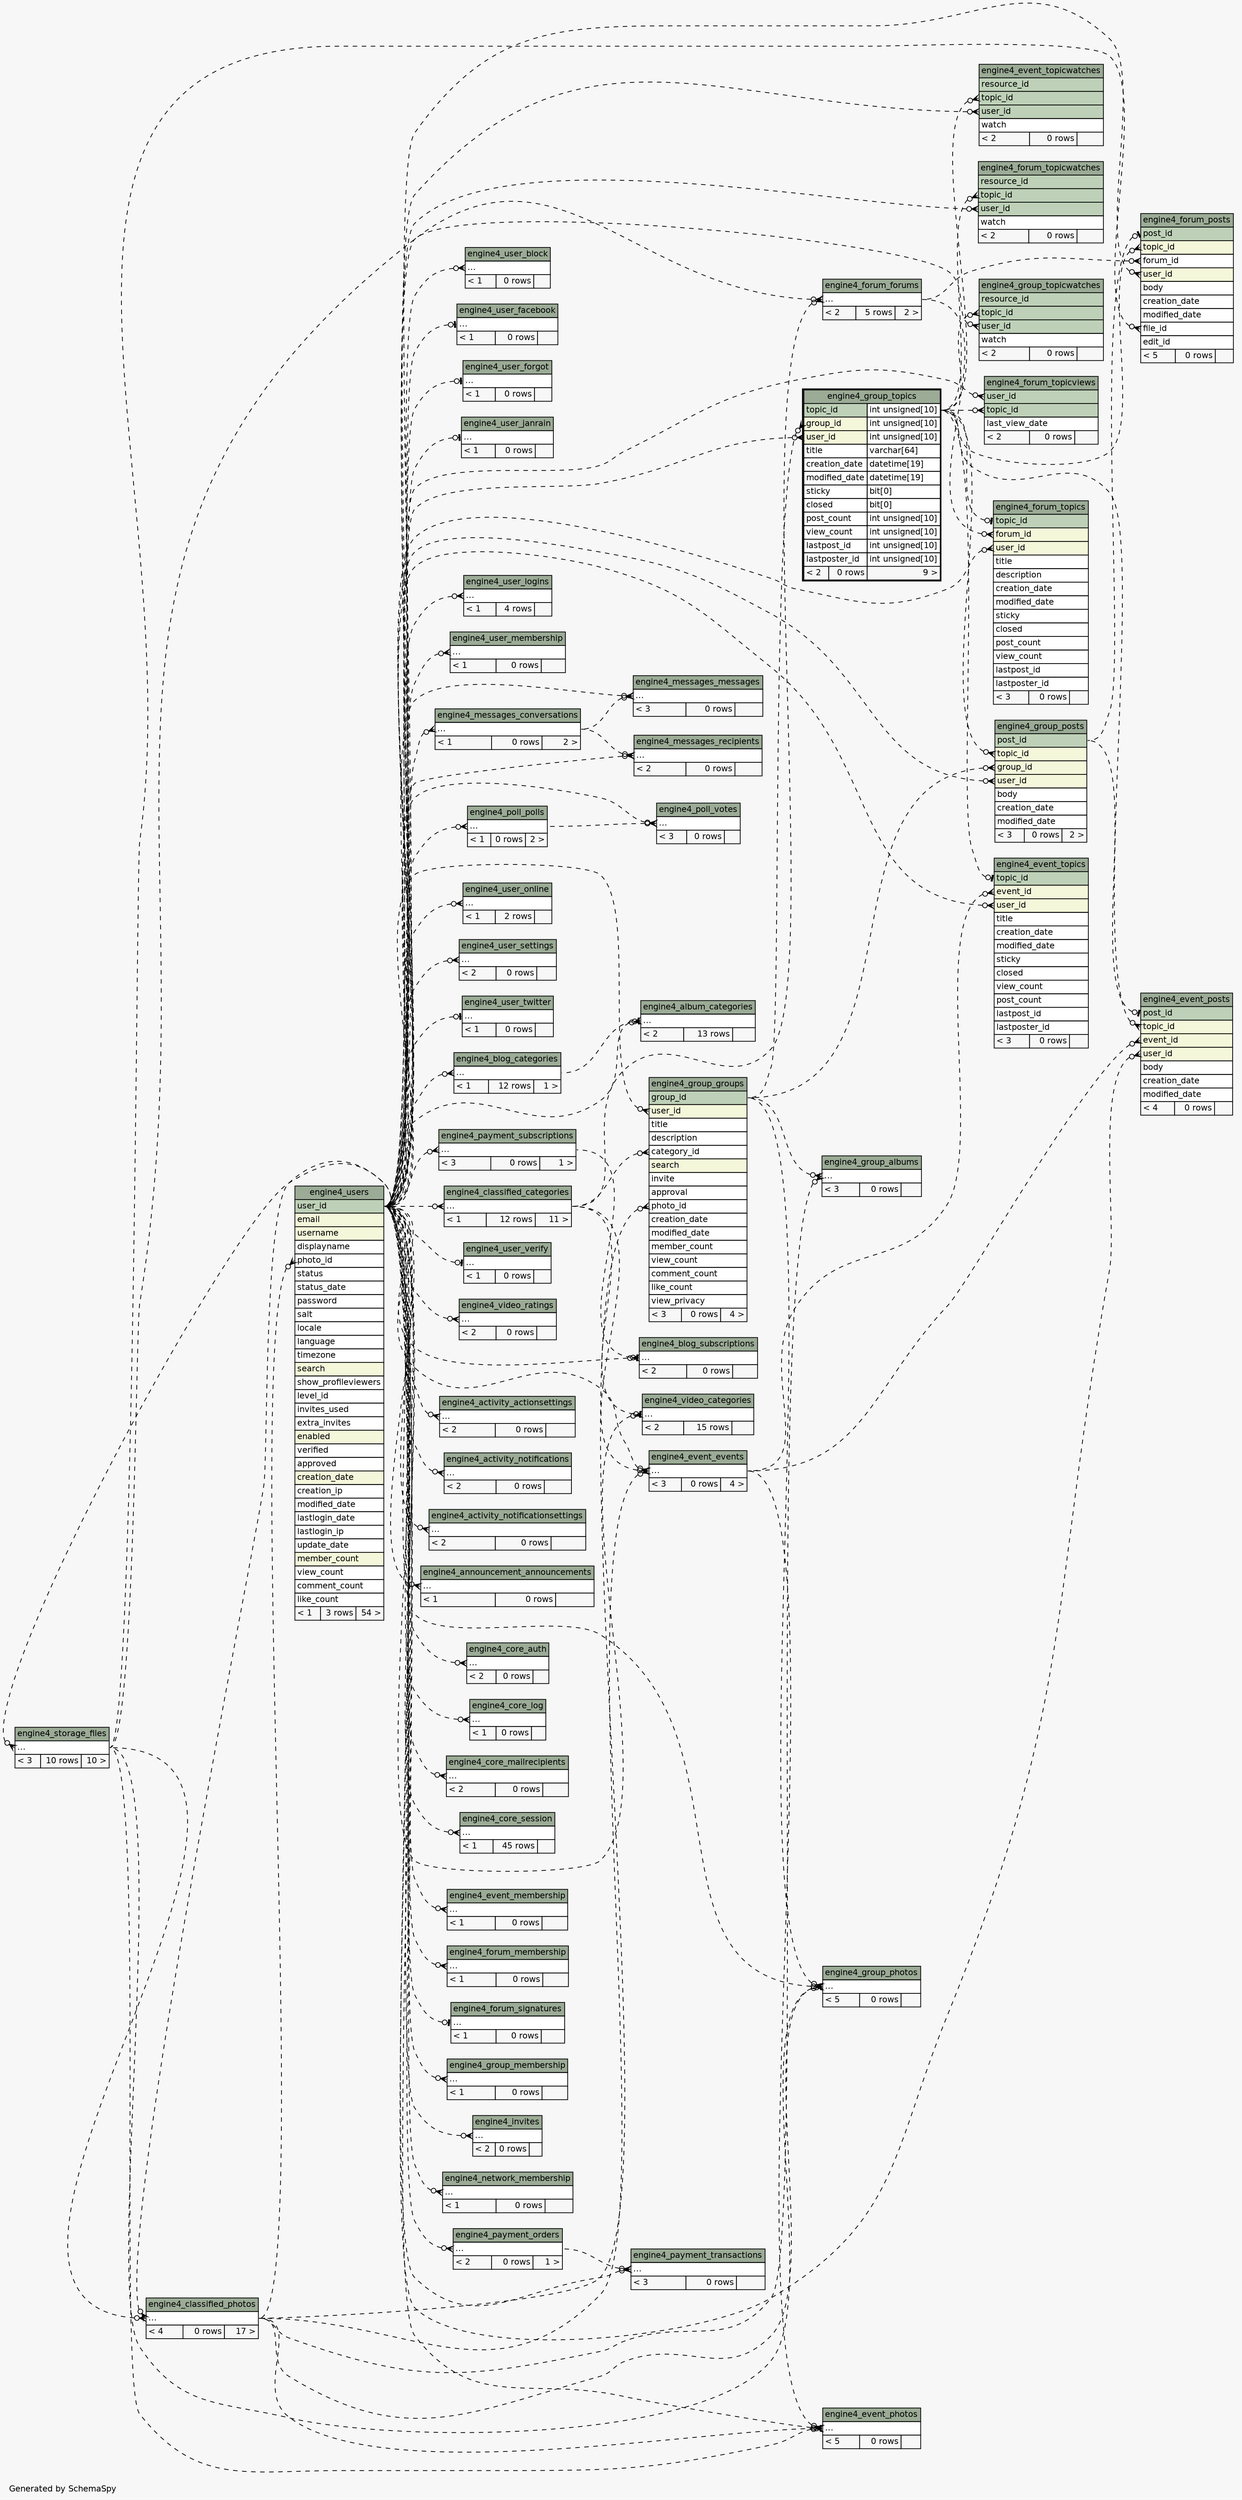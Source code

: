 // dot 2.38.0 on Windows 10 10.0
// SchemaSpy rev 590
digraph "impliedTwoDegreesRelationshipsDiagram" {
  graph [
    rankdir="RL"
    bgcolor="#f7f7f7"
    label="\nGenerated by SchemaSpy"
    labeljust="l"
    nodesep="0.18"
    ranksep="0.46"
    fontname="Helvetica"
    fontsize="11"
  ];
  node [
    fontname="Helvetica"
    fontsize="11"
    shape="plaintext"
  ];
  edge [
    arrowsize="0.8"
  ];
  "engine4_activity_actionsettings":"elipses":w -> "engine4_users":"user_id":e [arrowhead=none dir=back arrowtail=crowodot style=dashed];
  "engine4_activity_notifications":"elipses":w -> "engine4_users":"user_id":e [arrowhead=none dir=back arrowtail=crowodot style=dashed];
  "engine4_activity_notificationsettings":"elipses":w -> "engine4_users":"user_id":e [arrowhead=none dir=back arrowtail=crowodot style=dashed];
  "engine4_album_categories":"elipses":w -> "engine4_blog_categories":"elipses":e [arrowhead=none dir=back arrowtail=teeodot style=dashed];
  "engine4_album_categories":"elipses":w -> "engine4_users":"user_id":e [arrowhead=none dir=back arrowtail=crowodot style=dashed];
  "engine4_announcement_announcements":"elipses":w -> "engine4_users":"user_id":e [arrowhead=none dir=back arrowtail=crowodot style=dashed];
  "engine4_blog_categories":"elipses":w -> "engine4_users":"user_id":e [arrowhead=none dir=back arrowtail=crowodot style=dashed];
  "engine4_blog_subscriptions":"elipses":w -> "engine4_payment_subscriptions":"elipses":e [arrowhead=none dir=back arrowtail=teeodot style=dashed];
  "engine4_blog_subscriptions":"elipses":w -> "engine4_users":"user_id":e [arrowhead=none dir=back arrowtail=crowodot style=dashed];
  "engine4_classified_categories":"elipses":w -> "engine4_users":"user_id":e [arrowhead=none dir=back arrowtail=crowodot style=dashed];
  "engine4_classified_photos":"elipses":w -> "engine4_storage_files":"elipses":e [arrowhead=none dir=back arrowtail=crowodot style=dashed];
  "engine4_classified_photos":"elipses":w -> "engine4_users":"user_id":e [arrowhead=none dir=back arrowtail=crowodot style=dashed];
  "engine4_core_auth":"elipses":w -> "engine4_users":"user_id":e [arrowhead=none dir=back arrowtail=crowodot style=dashed];
  "engine4_core_log":"elipses":w -> "engine4_users":"user_id":e [arrowhead=none dir=back arrowtail=crowodot style=dashed];
  "engine4_core_mailrecipients":"elipses":w -> "engine4_users":"user_id":e [arrowhead=none dir=back arrowtail=crowodot style=dashed];
  "engine4_core_session":"elipses":w -> "engine4_users":"user_id":e [arrowhead=none dir=back arrowtail=crowodot style=dashed];
  "engine4_event_events":"elipses":w -> "engine4_classified_categories":"elipses":e [arrowhead=none dir=back arrowtail=crowodot style=dashed];
  "engine4_event_events":"elipses":w -> "engine4_classified_photos":"elipses":e [arrowhead=none dir=back arrowtail=crowodot style=dashed];
  "engine4_event_events":"elipses":w -> "engine4_users":"user_id":e [arrowhead=none dir=back arrowtail=crowodot style=dashed];
  "engine4_event_membership":"elipses":w -> "engine4_users":"user_id":e [arrowhead=none dir=back arrowtail=crowodot style=dashed];
  "engine4_event_photos":"elipses":w -> "engine4_event_events":"elipses":e [arrowhead=none dir=back arrowtail=crowodot style=dashed];
  "engine4_event_photos":"elipses":w -> "engine4_storage_files":"elipses":e [arrowhead=none dir=back arrowtail=crowodot style=dashed];
  "engine4_event_photos":"elipses":w -> "engine4_classified_photos":"elipses":e [arrowhead=none dir=back arrowtail=teeodot style=dashed];
  "engine4_event_photos":"elipses":w -> "engine4_users":"user_id":e [arrowhead=none dir=back arrowtail=crowodot style=dashed];
  "engine4_event_posts":"event_id":w -> "engine4_event_events":"elipses":e [arrowhead=none dir=back arrowtail=crowodot style=dashed];
  "engine4_event_posts":"post_id":w -> "engine4_group_posts":"post_id":e [arrowhead=none dir=back arrowtail=teeodot style=dashed];
  "engine4_event_posts":"topic_id":w -> "engine4_group_topics":"topic_id.type":e [arrowhead=none dir=back arrowtail=crowodot style=dashed];
  "engine4_event_posts":"user_id":w -> "engine4_users":"user_id":e [arrowhead=none dir=back arrowtail=crowodot style=dashed];
  "engine4_event_topics":"event_id":w -> "engine4_event_events":"elipses":e [arrowhead=none dir=back arrowtail=crowodot style=dashed];
  "engine4_event_topics":"topic_id":w -> "engine4_group_topics":"topic_id.type":e [arrowhead=none dir=back arrowtail=teeodot style=dashed];
  "engine4_event_topics":"user_id":w -> "engine4_users":"user_id":e [arrowhead=none dir=back arrowtail=crowodot style=dashed];
  "engine4_event_topicwatches":"topic_id":w -> "engine4_group_topics":"topic_id.type":e [arrowhead=none dir=back arrowtail=crowodot style=dashed];
  "engine4_event_topicwatches":"user_id":w -> "engine4_users":"user_id":e [arrowhead=none dir=back arrowtail=crowodot style=dashed];
  "engine4_forum_forums":"elipses":w -> "engine4_classified_categories":"elipses":e [arrowhead=none dir=back arrowtail=crowodot style=dashed];
  "engine4_forum_forums":"elipses":w -> "engine4_storage_files":"elipses":e [arrowhead=none dir=back arrowtail=crowodot style=dashed];
  "engine4_forum_membership":"elipses":w -> "engine4_users":"user_id":e [arrowhead=none dir=back arrowtail=crowodot style=dashed];
  "engine4_forum_posts":"file_id":w -> "engine4_storage_files":"elipses":e [arrowhead=none dir=back arrowtail=crowodot style=dashed];
  "engine4_forum_posts":"forum_id":w -> "engine4_forum_forums":"elipses":e [arrowhead=none dir=back arrowtail=crowodot style=dashed];
  "engine4_forum_posts":"post_id":w -> "engine4_group_posts":"post_id":e [arrowhead=none dir=back arrowtail=teeodot style=dashed];
  "engine4_forum_posts":"topic_id":w -> "engine4_group_topics":"topic_id.type":e [arrowhead=none dir=back arrowtail=crowodot style=dashed];
  "engine4_forum_posts":"user_id":w -> "engine4_users":"user_id":e [arrowhead=none dir=back arrowtail=crowodot style=dashed];
  "engine4_forum_signatures":"elipses":w -> "engine4_users":"user_id":e [arrowhead=none dir=back arrowtail=teeodot style=dashed];
  "engine4_forum_topics":"forum_id":w -> "engine4_forum_forums":"elipses":e [arrowhead=none dir=back arrowtail=crowodot style=dashed];
  "engine4_forum_topics":"topic_id":w -> "engine4_group_topics":"topic_id.type":e [arrowhead=none dir=back arrowtail=teeodot style=dashed];
  "engine4_forum_topics":"user_id":w -> "engine4_users":"user_id":e [arrowhead=none dir=back arrowtail=crowodot style=dashed];
  "engine4_forum_topicviews":"topic_id":w -> "engine4_group_topics":"topic_id.type":e [arrowhead=none dir=back arrowtail=crowodot style=dashed];
  "engine4_forum_topicviews":"user_id":w -> "engine4_users":"user_id":e [arrowhead=none dir=back arrowtail=crowodot style=dashed];
  "engine4_forum_topicwatches":"topic_id":w -> "engine4_group_topics":"topic_id.type":e [arrowhead=none dir=back arrowtail=crowodot style=dashed];
  "engine4_forum_topicwatches":"user_id":w -> "engine4_users":"user_id":e [arrowhead=none dir=back arrowtail=crowodot style=dashed];
  "engine4_group_albums":"elipses":w -> "engine4_group_groups":"group_id":e [arrowhead=none dir=back arrowtail=crowodot style=dashed];
  "engine4_group_albums":"elipses":w -> "engine4_classified_photos":"elipses":e [arrowhead=none dir=back arrowtail=crowodot style=dashed];
  "engine4_group_groups":"category_id":w -> "engine4_classified_categories":"elipses":e [arrowhead=none dir=back arrowtail=crowodot style=dashed];
  "engine4_group_groups":"photo_id":w -> "engine4_classified_photos":"elipses":e [arrowhead=none dir=back arrowtail=crowodot style=dashed];
  "engine4_group_groups":"user_id":w -> "engine4_users":"user_id":e [arrowhead=none dir=back arrowtail=crowodot style=dashed];
  "engine4_group_membership":"elipses":w -> "engine4_users":"user_id":e [arrowhead=none dir=back arrowtail=crowodot style=dashed];
  "engine4_group_photos":"elipses":w -> "engine4_storage_files":"elipses":e [arrowhead=none dir=back arrowtail=crowodot style=dashed];
  "engine4_group_photos":"elipses":w -> "engine4_group_groups":"group_id":e [arrowhead=none dir=back arrowtail=crowodot style=dashed];
  "engine4_group_photos":"elipses":w -> "engine4_classified_photos":"elipses":e [arrowhead=none dir=back arrowtail=teeodot style=dashed];
  "engine4_group_photos":"elipses":w -> "engine4_users":"user_id":e [arrowhead=none dir=back arrowtail=crowodot style=dashed];
  "engine4_group_posts":"group_id":w -> "engine4_group_groups":"group_id":e [arrowhead=none dir=back arrowtail=crowodot style=dashed];
  "engine4_group_posts":"topic_id":w -> "engine4_group_topics":"topic_id.type":e [arrowhead=none dir=back arrowtail=crowodot style=dashed];
  "engine4_group_posts":"user_id":w -> "engine4_users":"user_id":e [arrowhead=none dir=back arrowtail=crowodot style=dashed];
  "engine4_group_topics":"group_id":w -> "engine4_group_groups":"group_id":e [arrowhead=none dir=back arrowtail=crowodot style=dashed];
  "engine4_group_topics":"user_id":w -> "engine4_users":"user_id":e [arrowhead=none dir=back arrowtail=crowodot style=dashed];
  "engine4_group_topicwatches":"topic_id":w -> "engine4_group_topics":"topic_id.type":e [arrowhead=none dir=back arrowtail=crowodot style=dashed];
  "engine4_group_topicwatches":"user_id":w -> "engine4_users":"user_id":e [arrowhead=none dir=back arrowtail=crowodot style=dashed];
  "engine4_invites":"elipses":w -> "engine4_users":"user_id":e [arrowhead=none dir=back arrowtail=crowodot style=dashed];
  "engine4_messages_conversations":"elipses":w -> "engine4_users":"user_id":e [arrowhead=none dir=back arrowtail=crowodot style=dashed];
  "engine4_messages_messages":"elipses":w -> "engine4_messages_conversations":"elipses":e [arrowhead=none dir=back arrowtail=crowodot style=dashed];
  "engine4_messages_messages":"elipses":w -> "engine4_users":"user_id":e [arrowhead=none dir=back arrowtail=crowodot style=dashed];
  "engine4_messages_recipients":"elipses":w -> "engine4_messages_conversations":"elipses":e [arrowhead=none dir=back arrowtail=crowodot style=dashed];
  "engine4_messages_recipients":"elipses":w -> "engine4_users":"user_id":e [arrowhead=none dir=back arrowtail=crowodot style=dashed];
  "engine4_network_membership":"elipses":w -> "engine4_users":"user_id":e [arrowhead=none dir=back arrowtail=crowodot style=dashed];
  "engine4_payment_orders":"elipses":w -> "engine4_users":"user_id":e [arrowhead=none dir=back arrowtail=crowodot style=dashed];
  "engine4_payment_subscriptions":"elipses":w -> "engine4_users":"user_id":e [arrowhead=none dir=back arrowtail=crowodot style=dashed];
  "engine4_payment_transactions":"elipses":w -> "engine4_payment_orders":"elipses":e [arrowhead=none dir=back arrowtail=crowodot style=dashed];
  "engine4_payment_transactions":"elipses":w -> "engine4_users":"user_id":e [arrowhead=none dir=back arrowtail=crowodot style=dashed];
  "engine4_poll_polls":"elipses":w -> "engine4_users":"user_id":e [arrowhead=none dir=back arrowtail=crowodot style=dashed];
  "engine4_poll_votes":"elipses":w -> "engine4_poll_polls":"elipses":e [arrowhead=none dir=back arrowtail=crowodot style=dashed];
  "engine4_poll_votes":"elipses":w -> "engine4_users":"user_id":e [arrowhead=none dir=back arrowtail=crowodot style=dashed];
  "engine4_storage_files":"elipses":w -> "engine4_users":"user_id":e [arrowhead=none dir=back arrowtail=crowodot style=dashed];
  "engine4_user_block":"elipses":w -> "engine4_users":"user_id":e [arrowhead=none dir=back arrowtail=crowodot style=dashed];
  "engine4_user_facebook":"elipses":w -> "engine4_users":"user_id":e [arrowhead=none dir=back arrowtail=teeodot style=dashed];
  "engine4_user_forgot":"elipses":w -> "engine4_users":"user_id":e [arrowhead=none dir=back arrowtail=teeodot style=dashed];
  "engine4_user_janrain":"elipses":w -> "engine4_users":"user_id":e [arrowhead=none dir=back arrowtail=teeodot style=dashed];
  "engine4_user_logins":"elipses":w -> "engine4_users":"user_id":e [arrowhead=none dir=back arrowtail=crowodot style=dashed];
  "engine4_user_membership":"elipses":w -> "engine4_users":"user_id":e [arrowhead=none dir=back arrowtail=crowodot style=dashed];
  "engine4_user_online":"elipses":w -> "engine4_users":"user_id":e [arrowhead=none dir=back arrowtail=crowodot style=dashed];
  "engine4_user_settings":"elipses":w -> "engine4_users":"user_id":e [arrowhead=none dir=back arrowtail=crowodot style=dashed];
  "engine4_user_twitter":"elipses":w -> "engine4_users":"user_id":e [arrowhead=none dir=back arrowtail=teeodot style=dashed];
  "engine4_user_verify":"elipses":w -> "engine4_users":"user_id":e [arrowhead=none dir=back arrowtail=teeodot style=dashed];
  "engine4_users":"photo_id":w -> "engine4_classified_photos":"elipses":e [arrowhead=none dir=back arrowtail=crowodot style=dashed];
  "engine4_video_categories":"elipses":w -> "engine4_classified_categories":"elipses":e [arrowhead=none dir=back arrowtail=teeodot style=dashed];
  "engine4_video_categories":"elipses":w -> "engine4_users":"user_id":e [arrowhead=none dir=back arrowtail=crowodot style=dashed];
  "engine4_video_ratings":"elipses":w -> "engine4_users":"user_id":e [arrowhead=none dir=back arrowtail=crowodot style=dashed];
  "engine4_activity_actionsettings" [
    label=<
    <TABLE BORDER="0" CELLBORDER="1" CELLSPACING="0" BGCOLOR="#ffffff">
      <TR><TD COLSPAN="3" BGCOLOR="#9bab96" ALIGN="CENTER">engine4_activity_actionsettings</TD></TR>
      <TR><TD PORT="elipses" COLSPAN="3" ALIGN="LEFT">...</TD></TR>
      <TR><TD ALIGN="LEFT" BGCOLOR="#f7f7f7">&lt; 2</TD><TD ALIGN="RIGHT" BGCOLOR="#f7f7f7">0 rows</TD><TD ALIGN="RIGHT" BGCOLOR="#f7f7f7">  </TD></TR>
    </TABLE>>
    URL="engine4_activity_actionsettings.html"
    tooltip="engine4_activity_actionsettings"
  ];
  "engine4_activity_notifications" [
    label=<
    <TABLE BORDER="0" CELLBORDER="1" CELLSPACING="0" BGCOLOR="#ffffff">
      <TR><TD COLSPAN="3" BGCOLOR="#9bab96" ALIGN="CENTER">engine4_activity_notifications</TD></TR>
      <TR><TD PORT="elipses" COLSPAN="3" ALIGN="LEFT">...</TD></TR>
      <TR><TD ALIGN="LEFT" BGCOLOR="#f7f7f7">&lt; 2</TD><TD ALIGN="RIGHT" BGCOLOR="#f7f7f7">0 rows</TD><TD ALIGN="RIGHT" BGCOLOR="#f7f7f7">  </TD></TR>
    </TABLE>>
    URL="engine4_activity_notifications.html"
    tooltip="engine4_activity_notifications"
  ];
  "engine4_activity_notificationsettings" [
    label=<
    <TABLE BORDER="0" CELLBORDER="1" CELLSPACING="0" BGCOLOR="#ffffff">
      <TR><TD COLSPAN="3" BGCOLOR="#9bab96" ALIGN="CENTER">engine4_activity_notificationsettings</TD></TR>
      <TR><TD PORT="elipses" COLSPAN="3" ALIGN="LEFT">...</TD></TR>
      <TR><TD ALIGN="LEFT" BGCOLOR="#f7f7f7">&lt; 2</TD><TD ALIGN="RIGHT" BGCOLOR="#f7f7f7">0 rows</TD><TD ALIGN="RIGHT" BGCOLOR="#f7f7f7">  </TD></TR>
    </TABLE>>
    URL="engine4_activity_notificationsettings.html"
    tooltip="engine4_activity_notificationsettings"
  ];
  "engine4_album_categories" [
    label=<
    <TABLE BORDER="0" CELLBORDER="1" CELLSPACING="0" BGCOLOR="#ffffff">
      <TR><TD COLSPAN="3" BGCOLOR="#9bab96" ALIGN="CENTER">engine4_album_categories</TD></TR>
      <TR><TD PORT="elipses" COLSPAN="3" ALIGN="LEFT">...</TD></TR>
      <TR><TD ALIGN="LEFT" BGCOLOR="#f7f7f7">&lt; 2</TD><TD ALIGN="RIGHT" BGCOLOR="#f7f7f7">13 rows</TD><TD ALIGN="RIGHT" BGCOLOR="#f7f7f7">  </TD></TR>
    </TABLE>>
    URL="engine4_album_categories.html"
    tooltip="engine4_album_categories"
  ];
  "engine4_announcement_announcements" [
    label=<
    <TABLE BORDER="0" CELLBORDER="1" CELLSPACING="0" BGCOLOR="#ffffff">
      <TR><TD COLSPAN="3" BGCOLOR="#9bab96" ALIGN="CENTER">engine4_announcement_announcements</TD></TR>
      <TR><TD PORT="elipses" COLSPAN="3" ALIGN="LEFT">...</TD></TR>
      <TR><TD ALIGN="LEFT" BGCOLOR="#f7f7f7">&lt; 1</TD><TD ALIGN="RIGHT" BGCOLOR="#f7f7f7">0 rows</TD><TD ALIGN="RIGHT" BGCOLOR="#f7f7f7">  </TD></TR>
    </TABLE>>
    URL="engine4_announcement_announcements.html"
    tooltip="engine4_announcement_announcements"
  ];
  "engine4_blog_categories" [
    label=<
    <TABLE BORDER="0" CELLBORDER="1" CELLSPACING="0" BGCOLOR="#ffffff">
      <TR><TD COLSPAN="3" BGCOLOR="#9bab96" ALIGN="CENTER">engine4_blog_categories</TD></TR>
      <TR><TD PORT="elipses" COLSPAN="3" ALIGN="LEFT">...</TD></TR>
      <TR><TD ALIGN="LEFT" BGCOLOR="#f7f7f7">&lt; 1</TD><TD ALIGN="RIGHT" BGCOLOR="#f7f7f7">12 rows</TD><TD ALIGN="RIGHT" BGCOLOR="#f7f7f7">1 &gt;</TD></TR>
    </TABLE>>
    URL="engine4_blog_categories.html"
    tooltip="engine4_blog_categories"
  ];
  "engine4_blog_subscriptions" [
    label=<
    <TABLE BORDER="0" CELLBORDER="1" CELLSPACING="0" BGCOLOR="#ffffff">
      <TR><TD COLSPAN="3" BGCOLOR="#9bab96" ALIGN="CENTER">engine4_blog_subscriptions</TD></TR>
      <TR><TD PORT="elipses" COLSPAN="3" ALIGN="LEFT">...</TD></TR>
      <TR><TD ALIGN="LEFT" BGCOLOR="#f7f7f7">&lt; 2</TD><TD ALIGN="RIGHT" BGCOLOR="#f7f7f7">0 rows</TD><TD ALIGN="RIGHT" BGCOLOR="#f7f7f7">  </TD></TR>
    </TABLE>>
    URL="engine4_blog_subscriptions.html"
    tooltip="engine4_blog_subscriptions"
  ];
  "engine4_classified_categories" [
    label=<
    <TABLE BORDER="0" CELLBORDER="1" CELLSPACING="0" BGCOLOR="#ffffff">
      <TR><TD COLSPAN="3" BGCOLOR="#9bab96" ALIGN="CENTER">engine4_classified_categories</TD></TR>
      <TR><TD PORT="elipses" COLSPAN="3" ALIGN="LEFT">...</TD></TR>
      <TR><TD ALIGN="LEFT" BGCOLOR="#f7f7f7">&lt; 1</TD><TD ALIGN="RIGHT" BGCOLOR="#f7f7f7">12 rows</TD><TD ALIGN="RIGHT" BGCOLOR="#f7f7f7">11 &gt;</TD></TR>
    </TABLE>>
    URL="engine4_classified_categories.html"
    tooltip="engine4_classified_categories"
  ];
  "engine4_classified_photos" [
    label=<
    <TABLE BORDER="0" CELLBORDER="1" CELLSPACING="0" BGCOLOR="#ffffff">
      <TR><TD COLSPAN="3" BGCOLOR="#9bab96" ALIGN="CENTER">engine4_classified_photos</TD></TR>
      <TR><TD PORT="elipses" COLSPAN="3" ALIGN="LEFT">...</TD></TR>
      <TR><TD ALIGN="LEFT" BGCOLOR="#f7f7f7">&lt; 4</TD><TD ALIGN="RIGHT" BGCOLOR="#f7f7f7">0 rows</TD><TD ALIGN="RIGHT" BGCOLOR="#f7f7f7">17 &gt;</TD></TR>
    </TABLE>>
    URL="engine4_classified_photos.html"
    tooltip="engine4_classified_photos"
  ];
  "engine4_core_auth" [
    label=<
    <TABLE BORDER="0" CELLBORDER="1" CELLSPACING="0" BGCOLOR="#ffffff">
      <TR><TD COLSPAN="3" BGCOLOR="#9bab96" ALIGN="CENTER">engine4_core_auth</TD></TR>
      <TR><TD PORT="elipses" COLSPAN="3" ALIGN="LEFT">...</TD></TR>
      <TR><TD ALIGN="LEFT" BGCOLOR="#f7f7f7">&lt; 2</TD><TD ALIGN="RIGHT" BGCOLOR="#f7f7f7">0 rows</TD><TD ALIGN="RIGHT" BGCOLOR="#f7f7f7">  </TD></TR>
    </TABLE>>
    URL="engine4_core_auth.html"
    tooltip="engine4_core_auth"
  ];
  "engine4_core_log" [
    label=<
    <TABLE BORDER="0" CELLBORDER="1" CELLSPACING="0" BGCOLOR="#ffffff">
      <TR><TD COLSPAN="3" BGCOLOR="#9bab96" ALIGN="CENTER">engine4_core_log</TD></TR>
      <TR><TD PORT="elipses" COLSPAN="3" ALIGN="LEFT">...</TD></TR>
      <TR><TD ALIGN="LEFT" BGCOLOR="#f7f7f7">&lt; 1</TD><TD ALIGN="RIGHT" BGCOLOR="#f7f7f7">0 rows</TD><TD ALIGN="RIGHT" BGCOLOR="#f7f7f7">  </TD></TR>
    </TABLE>>
    URL="engine4_core_log.html"
    tooltip="engine4_core_log"
  ];
  "engine4_core_mailrecipients" [
    label=<
    <TABLE BORDER="0" CELLBORDER="1" CELLSPACING="0" BGCOLOR="#ffffff">
      <TR><TD COLSPAN="3" BGCOLOR="#9bab96" ALIGN="CENTER">engine4_core_mailrecipients</TD></TR>
      <TR><TD PORT="elipses" COLSPAN="3" ALIGN="LEFT">...</TD></TR>
      <TR><TD ALIGN="LEFT" BGCOLOR="#f7f7f7">&lt; 2</TD><TD ALIGN="RIGHT" BGCOLOR="#f7f7f7">0 rows</TD><TD ALIGN="RIGHT" BGCOLOR="#f7f7f7">  </TD></TR>
    </TABLE>>
    URL="engine4_core_mailrecipients.html"
    tooltip="engine4_core_mailrecipients"
  ];
  "engine4_core_session" [
    label=<
    <TABLE BORDER="0" CELLBORDER="1" CELLSPACING="0" BGCOLOR="#ffffff">
      <TR><TD COLSPAN="3" BGCOLOR="#9bab96" ALIGN="CENTER">engine4_core_session</TD></TR>
      <TR><TD PORT="elipses" COLSPAN="3" ALIGN="LEFT">...</TD></TR>
      <TR><TD ALIGN="LEFT" BGCOLOR="#f7f7f7">&lt; 1</TD><TD ALIGN="RIGHT" BGCOLOR="#f7f7f7">45 rows</TD><TD ALIGN="RIGHT" BGCOLOR="#f7f7f7">  </TD></TR>
    </TABLE>>
    URL="engine4_core_session.html"
    tooltip="engine4_core_session"
  ];
  "engine4_event_events" [
    label=<
    <TABLE BORDER="0" CELLBORDER="1" CELLSPACING="0" BGCOLOR="#ffffff">
      <TR><TD COLSPAN="3" BGCOLOR="#9bab96" ALIGN="CENTER">engine4_event_events</TD></TR>
      <TR><TD PORT="elipses" COLSPAN="3" ALIGN="LEFT">...</TD></TR>
      <TR><TD ALIGN="LEFT" BGCOLOR="#f7f7f7">&lt; 3</TD><TD ALIGN="RIGHT" BGCOLOR="#f7f7f7">0 rows</TD><TD ALIGN="RIGHT" BGCOLOR="#f7f7f7">4 &gt;</TD></TR>
    </TABLE>>
    URL="engine4_event_events.html"
    tooltip="engine4_event_events"
  ];
  "engine4_event_membership" [
    label=<
    <TABLE BORDER="0" CELLBORDER="1" CELLSPACING="0" BGCOLOR="#ffffff">
      <TR><TD COLSPAN="3" BGCOLOR="#9bab96" ALIGN="CENTER">engine4_event_membership</TD></TR>
      <TR><TD PORT="elipses" COLSPAN="3" ALIGN="LEFT">...</TD></TR>
      <TR><TD ALIGN="LEFT" BGCOLOR="#f7f7f7">&lt; 1</TD><TD ALIGN="RIGHT" BGCOLOR="#f7f7f7">0 rows</TD><TD ALIGN="RIGHT" BGCOLOR="#f7f7f7">  </TD></TR>
    </TABLE>>
    URL="engine4_event_membership.html"
    tooltip="engine4_event_membership"
  ];
  "engine4_event_photos" [
    label=<
    <TABLE BORDER="0" CELLBORDER="1" CELLSPACING="0" BGCOLOR="#ffffff">
      <TR><TD COLSPAN="3" BGCOLOR="#9bab96" ALIGN="CENTER">engine4_event_photos</TD></TR>
      <TR><TD PORT="elipses" COLSPAN="3" ALIGN="LEFT">...</TD></TR>
      <TR><TD ALIGN="LEFT" BGCOLOR="#f7f7f7">&lt; 5</TD><TD ALIGN="RIGHT" BGCOLOR="#f7f7f7">0 rows</TD><TD ALIGN="RIGHT" BGCOLOR="#f7f7f7">  </TD></TR>
    </TABLE>>
    URL="engine4_event_photos.html"
    tooltip="engine4_event_photos"
  ];
  "engine4_event_posts" [
    label=<
    <TABLE BORDER="0" CELLBORDER="1" CELLSPACING="0" BGCOLOR="#ffffff">
      <TR><TD COLSPAN="3" BGCOLOR="#9bab96" ALIGN="CENTER">engine4_event_posts</TD></TR>
      <TR><TD PORT="post_id" COLSPAN="3" BGCOLOR="#bed1b8" ALIGN="LEFT">post_id</TD></TR>
      <TR><TD PORT="topic_id" COLSPAN="3" BGCOLOR="#f4f7da" ALIGN="LEFT">topic_id</TD></TR>
      <TR><TD PORT="event_id" COLSPAN="3" BGCOLOR="#f4f7da" ALIGN="LEFT">event_id</TD></TR>
      <TR><TD PORT="user_id" COLSPAN="3" BGCOLOR="#f4f7da" ALIGN="LEFT">user_id</TD></TR>
      <TR><TD PORT="body" COLSPAN="3" ALIGN="LEFT">body</TD></TR>
      <TR><TD PORT="creation_date" COLSPAN="3" ALIGN="LEFT">creation_date</TD></TR>
      <TR><TD PORT="modified_date" COLSPAN="3" ALIGN="LEFT">modified_date</TD></TR>
      <TR><TD ALIGN="LEFT" BGCOLOR="#f7f7f7">&lt; 4</TD><TD ALIGN="RIGHT" BGCOLOR="#f7f7f7">0 rows</TD><TD ALIGN="RIGHT" BGCOLOR="#f7f7f7">  </TD></TR>
    </TABLE>>
    URL="engine4_event_posts.html"
    tooltip="engine4_event_posts"
  ];
  "engine4_event_topics" [
    label=<
    <TABLE BORDER="0" CELLBORDER="1" CELLSPACING="0" BGCOLOR="#ffffff">
      <TR><TD COLSPAN="3" BGCOLOR="#9bab96" ALIGN="CENTER">engine4_event_topics</TD></TR>
      <TR><TD PORT="topic_id" COLSPAN="3" BGCOLOR="#bed1b8" ALIGN="LEFT">topic_id</TD></TR>
      <TR><TD PORT="event_id" COLSPAN="3" BGCOLOR="#f4f7da" ALIGN="LEFT">event_id</TD></TR>
      <TR><TD PORT="user_id" COLSPAN="3" BGCOLOR="#f4f7da" ALIGN="LEFT">user_id</TD></TR>
      <TR><TD PORT="title" COLSPAN="3" ALIGN="LEFT">title</TD></TR>
      <TR><TD PORT="creation_date" COLSPAN="3" ALIGN="LEFT">creation_date</TD></TR>
      <TR><TD PORT="modified_date" COLSPAN="3" ALIGN="LEFT">modified_date</TD></TR>
      <TR><TD PORT="sticky" COLSPAN="3" ALIGN="LEFT">sticky</TD></TR>
      <TR><TD PORT="closed" COLSPAN="3" ALIGN="LEFT">closed</TD></TR>
      <TR><TD PORT="view_count" COLSPAN="3" ALIGN="LEFT">view_count</TD></TR>
      <TR><TD PORT="post_count" COLSPAN="3" ALIGN="LEFT">post_count</TD></TR>
      <TR><TD PORT="lastpost_id" COLSPAN="3" ALIGN="LEFT">lastpost_id</TD></TR>
      <TR><TD PORT="lastposter_id" COLSPAN="3" ALIGN="LEFT">lastposter_id</TD></TR>
      <TR><TD ALIGN="LEFT" BGCOLOR="#f7f7f7">&lt; 3</TD><TD ALIGN="RIGHT" BGCOLOR="#f7f7f7">0 rows</TD><TD ALIGN="RIGHT" BGCOLOR="#f7f7f7">  </TD></TR>
    </TABLE>>
    URL="engine4_event_topics.html"
    tooltip="engine4_event_topics"
  ];
  "engine4_event_topicwatches" [
    label=<
    <TABLE BORDER="0" CELLBORDER="1" CELLSPACING="0" BGCOLOR="#ffffff">
      <TR><TD COLSPAN="3" BGCOLOR="#9bab96" ALIGN="CENTER">engine4_event_topicwatches</TD></TR>
      <TR><TD PORT="resource_id" COLSPAN="3" BGCOLOR="#bed1b8" ALIGN="LEFT">resource_id</TD></TR>
      <TR><TD PORT="topic_id" COLSPAN="3" BGCOLOR="#bed1b8" ALIGN="LEFT">topic_id</TD></TR>
      <TR><TD PORT="user_id" COLSPAN="3" BGCOLOR="#bed1b8" ALIGN="LEFT">user_id</TD></TR>
      <TR><TD PORT="watch" COLSPAN="3" ALIGN="LEFT">watch</TD></TR>
      <TR><TD ALIGN="LEFT" BGCOLOR="#f7f7f7">&lt; 2</TD><TD ALIGN="RIGHT" BGCOLOR="#f7f7f7">0 rows</TD><TD ALIGN="RIGHT" BGCOLOR="#f7f7f7">  </TD></TR>
    </TABLE>>
    URL="engine4_event_topicwatches.html"
    tooltip="engine4_event_topicwatches"
  ];
  "engine4_forum_forums" [
    label=<
    <TABLE BORDER="0" CELLBORDER="1" CELLSPACING="0" BGCOLOR="#ffffff">
      <TR><TD COLSPAN="3" BGCOLOR="#9bab96" ALIGN="CENTER">engine4_forum_forums</TD></TR>
      <TR><TD PORT="elipses" COLSPAN="3" ALIGN="LEFT">...</TD></TR>
      <TR><TD ALIGN="LEFT" BGCOLOR="#f7f7f7">&lt; 2</TD><TD ALIGN="RIGHT" BGCOLOR="#f7f7f7">5 rows</TD><TD ALIGN="RIGHT" BGCOLOR="#f7f7f7">2 &gt;</TD></TR>
    </TABLE>>
    URL="engine4_forum_forums.html"
    tooltip="engine4_forum_forums"
  ];
  "engine4_forum_membership" [
    label=<
    <TABLE BORDER="0" CELLBORDER="1" CELLSPACING="0" BGCOLOR="#ffffff">
      <TR><TD COLSPAN="3" BGCOLOR="#9bab96" ALIGN="CENTER">engine4_forum_membership</TD></TR>
      <TR><TD PORT="elipses" COLSPAN="3" ALIGN="LEFT">...</TD></TR>
      <TR><TD ALIGN="LEFT" BGCOLOR="#f7f7f7">&lt; 1</TD><TD ALIGN="RIGHT" BGCOLOR="#f7f7f7">0 rows</TD><TD ALIGN="RIGHT" BGCOLOR="#f7f7f7">  </TD></TR>
    </TABLE>>
    URL="engine4_forum_membership.html"
    tooltip="engine4_forum_membership"
  ];
  "engine4_forum_posts" [
    label=<
    <TABLE BORDER="0" CELLBORDER="1" CELLSPACING="0" BGCOLOR="#ffffff">
      <TR><TD COLSPAN="3" BGCOLOR="#9bab96" ALIGN="CENTER">engine4_forum_posts</TD></TR>
      <TR><TD PORT="post_id" COLSPAN="3" BGCOLOR="#bed1b8" ALIGN="LEFT">post_id</TD></TR>
      <TR><TD PORT="topic_id" COLSPAN="3" BGCOLOR="#f4f7da" ALIGN="LEFT">topic_id</TD></TR>
      <TR><TD PORT="forum_id" COLSPAN="3" ALIGN="LEFT">forum_id</TD></TR>
      <TR><TD PORT="user_id" COLSPAN="3" BGCOLOR="#f4f7da" ALIGN="LEFT">user_id</TD></TR>
      <TR><TD PORT="body" COLSPAN="3" ALIGN="LEFT">body</TD></TR>
      <TR><TD PORT="creation_date" COLSPAN="3" ALIGN="LEFT">creation_date</TD></TR>
      <TR><TD PORT="modified_date" COLSPAN="3" ALIGN="LEFT">modified_date</TD></TR>
      <TR><TD PORT="file_id" COLSPAN="3" ALIGN="LEFT">file_id</TD></TR>
      <TR><TD PORT="edit_id" COLSPAN="3" ALIGN="LEFT">edit_id</TD></TR>
      <TR><TD ALIGN="LEFT" BGCOLOR="#f7f7f7">&lt; 5</TD><TD ALIGN="RIGHT" BGCOLOR="#f7f7f7">0 rows</TD><TD ALIGN="RIGHT" BGCOLOR="#f7f7f7">  </TD></TR>
    </TABLE>>
    URL="engine4_forum_posts.html"
    tooltip="engine4_forum_posts"
  ];
  "engine4_forum_signatures" [
    label=<
    <TABLE BORDER="0" CELLBORDER="1" CELLSPACING="0" BGCOLOR="#ffffff">
      <TR><TD COLSPAN="3" BGCOLOR="#9bab96" ALIGN="CENTER">engine4_forum_signatures</TD></TR>
      <TR><TD PORT="elipses" COLSPAN="3" ALIGN="LEFT">...</TD></TR>
      <TR><TD ALIGN="LEFT" BGCOLOR="#f7f7f7">&lt; 1</TD><TD ALIGN="RIGHT" BGCOLOR="#f7f7f7">0 rows</TD><TD ALIGN="RIGHT" BGCOLOR="#f7f7f7">  </TD></TR>
    </TABLE>>
    URL="engine4_forum_signatures.html"
    tooltip="engine4_forum_signatures"
  ];
  "engine4_forum_topics" [
    label=<
    <TABLE BORDER="0" CELLBORDER="1" CELLSPACING="0" BGCOLOR="#ffffff">
      <TR><TD COLSPAN="3" BGCOLOR="#9bab96" ALIGN="CENTER">engine4_forum_topics</TD></TR>
      <TR><TD PORT="topic_id" COLSPAN="3" BGCOLOR="#bed1b8" ALIGN="LEFT">topic_id</TD></TR>
      <TR><TD PORT="forum_id" COLSPAN="3" BGCOLOR="#f4f7da" ALIGN="LEFT">forum_id</TD></TR>
      <TR><TD PORT="user_id" COLSPAN="3" BGCOLOR="#f4f7da" ALIGN="LEFT">user_id</TD></TR>
      <TR><TD PORT="title" COLSPAN="3" ALIGN="LEFT">title</TD></TR>
      <TR><TD PORT="description" COLSPAN="3" ALIGN="LEFT">description</TD></TR>
      <TR><TD PORT="creation_date" COLSPAN="3" ALIGN="LEFT">creation_date</TD></TR>
      <TR><TD PORT="modified_date" COLSPAN="3" ALIGN="LEFT">modified_date</TD></TR>
      <TR><TD PORT="sticky" COLSPAN="3" ALIGN="LEFT">sticky</TD></TR>
      <TR><TD PORT="closed" COLSPAN="3" ALIGN="LEFT">closed</TD></TR>
      <TR><TD PORT="post_count" COLSPAN="3" ALIGN="LEFT">post_count</TD></TR>
      <TR><TD PORT="view_count" COLSPAN="3" ALIGN="LEFT">view_count</TD></TR>
      <TR><TD PORT="lastpost_id" COLSPAN="3" ALIGN="LEFT">lastpost_id</TD></TR>
      <TR><TD PORT="lastposter_id" COLSPAN="3" ALIGN="LEFT">lastposter_id</TD></TR>
      <TR><TD ALIGN="LEFT" BGCOLOR="#f7f7f7">&lt; 3</TD><TD ALIGN="RIGHT" BGCOLOR="#f7f7f7">0 rows</TD><TD ALIGN="RIGHT" BGCOLOR="#f7f7f7">  </TD></TR>
    </TABLE>>
    URL="engine4_forum_topics.html"
    tooltip="engine4_forum_topics"
  ];
  "engine4_forum_topicviews" [
    label=<
    <TABLE BORDER="0" CELLBORDER="1" CELLSPACING="0" BGCOLOR="#ffffff">
      <TR><TD COLSPAN="3" BGCOLOR="#9bab96" ALIGN="CENTER">engine4_forum_topicviews</TD></TR>
      <TR><TD PORT="user_id" COLSPAN="3" BGCOLOR="#bed1b8" ALIGN="LEFT">user_id</TD></TR>
      <TR><TD PORT="topic_id" COLSPAN="3" BGCOLOR="#bed1b8" ALIGN="LEFT">topic_id</TD></TR>
      <TR><TD PORT="last_view_date" COLSPAN="3" ALIGN="LEFT">last_view_date</TD></TR>
      <TR><TD ALIGN="LEFT" BGCOLOR="#f7f7f7">&lt; 2</TD><TD ALIGN="RIGHT" BGCOLOR="#f7f7f7">0 rows</TD><TD ALIGN="RIGHT" BGCOLOR="#f7f7f7">  </TD></TR>
    </TABLE>>
    URL="engine4_forum_topicviews.html"
    tooltip="engine4_forum_topicviews"
  ];
  "engine4_forum_topicwatches" [
    label=<
    <TABLE BORDER="0" CELLBORDER="1" CELLSPACING="0" BGCOLOR="#ffffff">
      <TR><TD COLSPAN="3" BGCOLOR="#9bab96" ALIGN="CENTER">engine4_forum_topicwatches</TD></TR>
      <TR><TD PORT="resource_id" COLSPAN="3" BGCOLOR="#bed1b8" ALIGN="LEFT">resource_id</TD></TR>
      <TR><TD PORT="topic_id" COLSPAN="3" BGCOLOR="#bed1b8" ALIGN="LEFT">topic_id</TD></TR>
      <TR><TD PORT="user_id" COLSPAN="3" BGCOLOR="#bed1b8" ALIGN="LEFT">user_id</TD></TR>
      <TR><TD PORT="watch" COLSPAN="3" ALIGN="LEFT">watch</TD></TR>
      <TR><TD ALIGN="LEFT" BGCOLOR="#f7f7f7">&lt; 2</TD><TD ALIGN="RIGHT" BGCOLOR="#f7f7f7">0 rows</TD><TD ALIGN="RIGHT" BGCOLOR="#f7f7f7">  </TD></TR>
    </TABLE>>
    URL="engine4_forum_topicwatches.html"
    tooltip="engine4_forum_topicwatches"
  ];
  "engine4_group_albums" [
    label=<
    <TABLE BORDER="0" CELLBORDER="1" CELLSPACING="0" BGCOLOR="#ffffff">
      <TR><TD COLSPAN="3" BGCOLOR="#9bab96" ALIGN="CENTER">engine4_group_albums</TD></TR>
      <TR><TD PORT="elipses" COLSPAN="3" ALIGN="LEFT">...</TD></TR>
      <TR><TD ALIGN="LEFT" BGCOLOR="#f7f7f7">&lt; 3</TD><TD ALIGN="RIGHT" BGCOLOR="#f7f7f7">0 rows</TD><TD ALIGN="RIGHT" BGCOLOR="#f7f7f7">  </TD></TR>
    </TABLE>>
    URL="engine4_group_albums.html"
    tooltip="engine4_group_albums"
  ];
  "engine4_group_groups" [
    label=<
    <TABLE BORDER="0" CELLBORDER="1" CELLSPACING="0" BGCOLOR="#ffffff">
      <TR><TD COLSPAN="3" BGCOLOR="#9bab96" ALIGN="CENTER">engine4_group_groups</TD></TR>
      <TR><TD PORT="group_id" COLSPAN="3" BGCOLOR="#bed1b8" ALIGN="LEFT">group_id</TD></TR>
      <TR><TD PORT="user_id" COLSPAN="3" BGCOLOR="#f4f7da" ALIGN="LEFT">user_id</TD></TR>
      <TR><TD PORT="title" COLSPAN="3" ALIGN="LEFT">title</TD></TR>
      <TR><TD PORT="description" COLSPAN="3" ALIGN="LEFT">description</TD></TR>
      <TR><TD PORT="category_id" COLSPAN="3" ALIGN="LEFT">category_id</TD></TR>
      <TR><TD PORT="search" COLSPAN="3" BGCOLOR="#f4f7da" ALIGN="LEFT">search</TD></TR>
      <TR><TD PORT="invite" COLSPAN="3" ALIGN="LEFT">invite</TD></TR>
      <TR><TD PORT="approval" COLSPAN="3" ALIGN="LEFT">approval</TD></TR>
      <TR><TD PORT="photo_id" COLSPAN="3" ALIGN="LEFT">photo_id</TD></TR>
      <TR><TD PORT="creation_date" COLSPAN="3" ALIGN="LEFT">creation_date</TD></TR>
      <TR><TD PORT="modified_date" COLSPAN="3" ALIGN="LEFT">modified_date</TD></TR>
      <TR><TD PORT="member_count" COLSPAN="3" ALIGN="LEFT">member_count</TD></TR>
      <TR><TD PORT="view_count" COLSPAN="3" ALIGN="LEFT">view_count</TD></TR>
      <TR><TD PORT="comment_count" COLSPAN="3" ALIGN="LEFT">comment_count</TD></TR>
      <TR><TD PORT="like_count" COLSPAN="3" ALIGN="LEFT">like_count</TD></TR>
      <TR><TD PORT="view_privacy" COLSPAN="3" ALIGN="LEFT">view_privacy</TD></TR>
      <TR><TD ALIGN="LEFT" BGCOLOR="#f7f7f7">&lt; 3</TD><TD ALIGN="RIGHT" BGCOLOR="#f7f7f7">0 rows</TD><TD ALIGN="RIGHT" BGCOLOR="#f7f7f7">4 &gt;</TD></TR>
    </TABLE>>
    URL="engine4_group_groups.html"
    tooltip="engine4_group_groups"
  ];
  "engine4_group_membership" [
    label=<
    <TABLE BORDER="0" CELLBORDER="1" CELLSPACING="0" BGCOLOR="#ffffff">
      <TR><TD COLSPAN="3" BGCOLOR="#9bab96" ALIGN="CENTER">engine4_group_membership</TD></TR>
      <TR><TD PORT="elipses" COLSPAN="3" ALIGN="LEFT">...</TD></TR>
      <TR><TD ALIGN="LEFT" BGCOLOR="#f7f7f7">&lt; 1</TD><TD ALIGN="RIGHT" BGCOLOR="#f7f7f7">0 rows</TD><TD ALIGN="RIGHT" BGCOLOR="#f7f7f7">  </TD></TR>
    </TABLE>>
    URL="engine4_group_membership.html"
    tooltip="engine4_group_membership"
  ];
  "engine4_group_photos" [
    label=<
    <TABLE BORDER="0" CELLBORDER="1" CELLSPACING="0" BGCOLOR="#ffffff">
      <TR><TD COLSPAN="3" BGCOLOR="#9bab96" ALIGN="CENTER">engine4_group_photos</TD></TR>
      <TR><TD PORT="elipses" COLSPAN="3" ALIGN="LEFT">...</TD></TR>
      <TR><TD ALIGN="LEFT" BGCOLOR="#f7f7f7">&lt; 5</TD><TD ALIGN="RIGHT" BGCOLOR="#f7f7f7">0 rows</TD><TD ALIGN="RIGHT" BGCOLOR="#f7f7f7">  </TD></TR>
    </TABLE>>
    URL="engine4_group_photos.html"
    tooltip="engine4_group_photos"
  ];
  "engine4_group_posts" [
    label=<
    <TABLE BORDER="0" CELLBORDER="1" CELLSPACING="0" BGCOLOR="#ffffff">
      <TR><TD COLSPAN="3" BGCOLOR="#9bab96" ALIGN="CENTER">engine4_group_posts</TD></TR>
      <TR><TD PORT="post_id" COLSPAN="3" BGCOLOR="#bed1b8" ALIGN="LEFT">post_id</TD></TR>
      <TR><TD PORT="topic_id" COLSPAN="3" BGCOLOR="#f4f7da" ALIGN="LEFT">topic_id</TD></TR>
      <TR><TD PORT="group_id" COLSPAN="3" BGCOLOR="#f4f7da" ALIGN="LEFT">group_id</TD></TR>
      <TR><TD PORT="user_id" COLSPAN="3" BGCOLOR="#f4f7da" ALIGN="LEFT">user_id</TD></TR>
      <TR><TD PORT="body" COLSPAN="3" ALIGN="LEFT">body</TD></TR>
      <TR><TD PORT="creation_date" COLSPAN="3" ALIGN="LEFT">creation_date</TD></TR>
      <TR><TD PORT="modified_date" COLSPAN="3" ALIGN="LEFT">modified_date</TD></TR>
      <TR><TD ALIGN="LEFT" BGCOLOR="#f7f7f7">&lt; 3</TD><TD ALIGN="RIGHT" BGCOLOR="#f7f7f7">0 rows</TD><TD ALIGN="RIGHT" BGCOLOR="#f7f7f7">2 &gt;</TD></TR>
    </TABLE>>
    URL="engine4_group_posts.html"
    tooltip="engine4_group_posts"
  ];
  "engine4_group_topics" [
    label=<
    <TABLE BORDER="2" CELLBORDER="1" CELLSPACING="0" BGCOLOR="#ffffff">
      <TR><TD COLSPAN="3" BGCOLOR="#9bab96" ALIGN="CENTER">engine4_group_topics</TD></TR>
      <TR><TD PORT="topic_id" COLSPAN="2" BGCOLOR="#bed1b8" ALIGN="LEFT">topic_id</TD><TD PORT="topic_id.type" ALIGN="LEFT">int unsigned[10]</TD></TR>
      <TR><TD PORT="group_id" COLSPAN="2" BGCOLOR="#f4f7da" ALIGN="LEFT">group_id</TD><TD PORT="group_id.type" ALIGN="LEFT">int unsigned[10]</TD></TR>
      <TR><TD PORT="user_id" COLSPAN="2" BGCOLOR="#f4f7da" ALIGN="LEFT">user_id</TD><TD PORT="user_id.type" ALIGN="LEFT">int unsigned[10]</TD></TR>
      <TR><TD PORT="title" COLSPAN="2" ALIGN="LEFT">title</TD><TD PORT="title.type" ALIGN="LEFT">varchar[64]</TD></TR>
      <TR><TD PORT="creation_date" COLSPAN="2" ALIGN="LEFT">creation_date</TD><TD PORT="creation_date.type" ALIGN="LEFT">datetime[19]</TD></TR>
      <TR><TD PORT="modified_date" COLSPAN="2" ALIGN="LEFT">modified_date</TD><TD PORT="modified_date.type" ALIGN="LEFT">datetime[19]</TD></TR>
      <TR><TD PORT="sticky" COLSPAN="2" ALIGN="LEFT">sticky</TD><TD PORT="sticky.type" ALIGN="LEFT">bit[0]</TD></TR>
      <TR><TD PORT="closed" COLSPAN="2" ALIGN="LEFT">closed</TD><TD PORT="closed.type" ALIGN="LEFT">bit[0]</TD></TR>
      <TR><TD PORT="post_count" COLSPAN="2" ALIGN="LEFT">post_count</TD><TD PORT="post_count.type" ALIGN="LEFT">int unsigned[10]</TD></TR>
      <TR><TD PORT="view_count" COLSPAN="2" ALIGN="LEFT">view_count</TD><TD PORT="view_count.type" ALIGN="LEFT">int unsigned[10]</TD></TR>
      <TR><TD PORT="lastpost_id" COLSPAN="2" ALIGN="LEFT">lastpost_id</TD><TD PORT="lastpost_id.type" ALIGN="LEFT">int unsigned[10]</TD></TR>
      <TR><TD PORT="lastposter_id" COLSPAN="2" ALIGN="LEFT">lastposter_id</TD><TD PORT="lastposter_id.type" ALIGN="LEFT">int unsigned[10]</TD></TR>
      <TR><TD ALIGN="LEFT" BGCOLOR="#f7f7f7">&lt; 2</TD><TD ALIGN="RIGHT" BGCOLOR="#f7f7f7">0 rows</TD><TD ALIGN="RIGHT" BGCOLOR="#f7f7f7">9 &gt;</TD></TR>
    </TABLE>>
    URL="engine4_group_topics.html"
    tooltip="engine4_group_topics"
  ];
  "engine4_group_topicwatches" [
    label=<
    <TABLE BORDER="0" CELLBORDER="1" CELLSPACING="0" BGCOLOR="#ffffff">
      <TR><TD COLSPAN="3" BGCOLOR="#9bab96" ALIGN="CENTER">engine4_group_topicwatches</TD></TR>
      <TR><TD PORT="resource_id" COLSPAN="3" BGCOLOR="#bed1b8" ALIGN="LEFT">resource_id</TD></TR>
      <TR><TD PORT="topic_id" COLSPAN="3" BGCOLOR="#bed1b8" ALIGN="LEFT">topic_id</TD></TR>
      <TR><TD PORT="user_id" COLSPAN="3" BGCOLOR="#bed1b8" ALIGN="LEFT">user_id</TD></TR>
      <TR><TD PORT="watch" COLSPAN="3" ALIGN="LEFT">watch</TD></TR>
      <TR><TD ALIGN="LEFT" BGCOLOR="#f7f7f7">&lt; 2</TD><TD ALIGN="RIGHT" BGCOLOR="#f7f7f7">0 rows</TD><TD ALIGN="RIGHT" BGCOLOR="#f7f7f7">  </TD></TR>
    </TABLE>>
    URL="engine4_group_topicwatches.html"
    tooltip="engine4_group_topicwatches"
  ];
  "engine4_invites" [
    label=<
    <TABLE BORDER="0" CELLBORDER="1" CELLSPACING="0" BGCOLOR="#ffffff">
      <TR><TD COLSPAN="3" BGCOLOR="#9bab96" ALIGN="CENTER">engine4_invites</TD></TR>
      <TR><TD PORT="elipses" COLSPAN="3" ALIGN="LEFT">...</TD></TR>
      <TR><TD ALIGN="LEFT" BGCOLOR="#f7f7f7">&lt; 2</TD><TD ALIGN="RIGHT" BGCOLOR="#f7f7f7">0 rows</TD><TD ALIGN="RIGHT" BGCOLOR="#f7f7f7">  </TD></TR>
    </TABLE>>
    URL="engine4_invites.html"
    tooltip="engine4_invites"
  ];
  "engine4_messages_conversations" [
    label=<
    <TABLE BORDER="0" CELLBORDER="1" CELLSPACING="0" BGCOLOR="#ffffff">
      <TR><TD COLSPAN="3" BGCOLOR="#9bab96" ALIGN="CENTER">engine4_messages_conversations</TD></TR>
      <TR><TD PORT="elipses" COLSPAN="3" ALIGN="LEFT">...</TD></TR>
      <TR><TD ALIGN="LEFT" BGCOLOR="#f7f7f7">&lt; 1</TD><TD ALIGN="RIGHT" BGCOLOR="#f7f7f7">0 rows</TD><TD ALIGN="RIGHT" BGCOLOR="#f7f7f7">2 &gt;</TD></TR>
    </TABLE>>
    URL="engine4_messages_conversations.html"
    tooltip="engine4_messages_conversations"
  ];
  "engine4_messages_messages" [
    label=<
    <TABLE BORDER="0" CELLBORDER="1" CELLSPACING="0" BGCOLOR="#ffffff">
      <TR><TD COLSPAN="3" BGCOLOR="#9bab96" ALIGN="CENTER">engine4_messages_messages</TD></TR>
      <TR><TD PORT="elipses" COLSPAN="3" ALIGN="LEFT">...</TD></TR>
      <TR><TD ALIGN="LEFT" BGCOLOR="#f7f7f7">&lt; 3</TD><TD ALIGN="RIGHT" BGCOLOR="#f7f7f7">0 rows</TD><TD ALIGN="RIGHT" BGCOLOR="#f7f7f7">  </TD></TR>
    </TABLE>>
    URL="engine4_messages_messages.html"
    tooltip="engine4_messages_messages"
  ];
  "engine4_messages_recipients" [
    label=<
    <TABLE BORDER="0" CELLBORDER="1" CELLSPACING="0" BGCOLOR="#ffffff">
      <TR><TD COLSPAN="3" BGCOLOR="#9bab96" ALIGN="CENTER">engine4_messages_recipients</TD></TR>
      <TR><TD PORT="elipses" COLSPAN="3" ALIGN="LEFT">...</TD></TR>
      <TR><TD ALIGN="LEFT" BGCOLOR="#f7f7f7">&lt; 2</TD><TD ALIGN="RIGHT" BGCOLOR="#f7f7f7">0 rows</TD><TD ALIGN="RIGHT" BGCOLOR="#f7f7f7">  </TD></TR>
    </TABLE>>
    URL="engine4_messages_recipients.html"
    tooltip="engine4_messages_recipients"
  ];
  "engine4_network_membership" [
    label=<
    <TABLE BORDER="0" CELLBORDER="1" CELLSPACING="0" BGCOLOR="#ffffff">
      <TR><TD COLSPAN="3" BGCOLOR="#9bab96" ALIGN="CENTER">engine4_network_membership</TD></TR>
      <TR><TD PORT="elipses" COLSPAN="3" ALIGN="LEFT">...</TD></TR>
      <TR><TD ALIGN="LEFT" BGCOLOR="#f7f7f7">&lt; 1</TD><TD ALIGN="RIGHT" BGCOLOR="#f7f7f7">0 rows</TD><TD ALIGN="RIGHT" BGCOLOR="#f7f7f7">  </TD></TR>
    </TABLE>>
    URL="engine4_network_membership.html"
    tooltip="engine4_network_membership"
  ];
  "engine4_payment_orders" [
    label=<
    <TABLE BORDER="0" CELLBORDER="1" CELLSPACING="0" BGCOLOR="#ffffff">
      <TR><TD COLSPAN="3" BGCOLOR="#9bab96" ALIGN="CENTER">engine4_payment_orders</TD></TR>
      <TR><TD PORT="elipses" COLSPAN="3" ALIGN="LEFT">...</TD></TR>
      <TR><TD ALIGN="LEFT" BGCOLOR="#f7f7f7">&lt; 2</TD><TD ALIGN="RIGHT" BGCOLOR="#f7f7f7">0 rows</TD><TD ALIGN="RIGHT" BGCOLOR="#f7f7f7">1 &gt;</TD></TR>
    </TABLE>>
    URL="engine4_payment_orders.html"
    tooltip="engine4_payment_orders"
  ];
  "engine4_payment_subscriptions" [
    label=<
    <TABLE BORDER="0" CELLBORDER="1" CELLSPACING="0" BGCOLOR="#ffffff">
      <TR><TD COLSPAN="3" BGCOLOR="#9bab96" ALIGN="CENTER">engine4_payment_subscriptions</TD></TR>
      <TR><TD PORT="elipses" COLSPAN="3" ALIGN="LEFT">...</TD></TR>
      <TR><TD ALIGN="LEFT" BGCOLOR="#f7f7f7">&lt; 3</TD><TD ALIGN="RIGHT" BGCOLOR="#f7f7f7">0 rows</TD><TD ALIGN="RIGHT" BGCOLOR="#f7f7f7">1 &gt;</TD></TR>
    </TABLE>>
    URL="engine4_payment_subscriptions.html"
    tooltip="engine4_payment_subscriptions"
  ];
  "engine4_payment_transactions" [
    label=<
    <TABLE BORDER="0" CELLBORDER="1" CELLSPACING="0" BGCOLOR="#ffffff">
      <TR><TD COLSPAN="3" BGCOLOR="#9bab96" ALIGN="CENTER">engine4_payment_transactions</TD></TR>
      <TR><TD PORT="elipses" COLSPAN="3" ALIGN="LEFT">...</TD></TR>
      <TR><TD ALIGN="LEFT" BGCOLOR="#f7f7f7">&lt; 3</TD><TD ALIGN="RIGHT" BGCOLOR="#f7f7f7">0 rows</TD><TD ALIGN="RIGHT" BGCOLOR="#f7f7f7">  </TD></TR>
    </TABLE>>
    URL="engine4_payment_transactions.html"
    tooltip="engine4_payment_transactions"
  ];
  "engine4_poll_polls" [
    label=<
    <TABLE BORDER="0" CELLBORDER="1" CELLSPACING="0" BGCOLOR="#ffffff">
      <TR><TD COLSPAN="3" BGCOLOR="#9bab96" ALIGN="CENTER">engine4_poll_polls</TD></TR>
      <TR><TD PORT="elipses" COLSPAN="3" ALIGN="LEFT">...</TD></TR>
      <TR><TD ALIGN="LEFT" BGCOLOR="#f7f7f7">&lt; 1</TD><TD ALIGN="RIGHT" BGCOLOR="#f7f7f7">0 rows</TD><TD ALIGN="RIGHT" BGCOLOR="#f7f7f7">2 &gt;</TD></TR>
    </TABLE>>
    URL="engine4_poll_polls.html"
    tooltip="engine4_poll_polls"
  ];
  "engine4_poll_votes" [
    label=<
    <TABLE BORDER="0" CELLBORDER="1" CELLSPACING="0" BGCOLOR="#ffffff">
      <TR><TD COLSPAN="3" BGCOLOR="#9bab96" ALIGN="CENTER">engine4_poll_votes</TD></TR>
      <TR><TD PORT="elipses" COLSPAN="3" ALIGN="LEFT">...</TD></TR>
      <TR><TD ALIGN="LEFT" BGCOLOR="#f7f7f7">&lt; 3</TD><TD ALIGN="RIGHT" BGCOLOR="#f7f7f7">0 rows</TD><TD ALIGN="RIGHT" BGCOLOR="#f7f7f7">  </TD></TR>
    </TABLE>>
    URL="engine4_poll_votes.html"
    tooltip="engine4_poll_votes"
  ];
  "engine4_storage_files" [
    label=<
    <TABLE BORDER="0" CELLBORDER="1" CELLSPACING="0" BGCOLOR="#ffffff">
      <TR><TD COLSPAN="3" BGCOLOR="#9bab96" ALIGN="CENTER">engine4_storage_files</TD></TR>
      <TR><TD PORT="elipses" COLSPAN="3" ALIGN="LEFT">...</TD></TR>
      <TR><TD ALIGN="LEFT" BGCOLOR="#f7f7f7">&lt; 3</TD><TD ALIGN="RIGHT" BGCOLOR="#f7f7f7">10 rows</TD><TD ALIGN="RIGHT" BGCOLOR="#f7f7f7">10 &gt;</TD></TR>
    </TABLE>>
    URL="engine4_storage_files.html"
    tooltip="engine4_storage_files"
  ];
  "engine4_user_block" [
    label=<
    <TABLE BORDER="0" CELLBORDER="1" CELLSPACING="0" BGCOLOR="#ffffff">
      <TR><TD COLSPAN="3" BGCOLOR="#9bab96" ALIGN="CENTER">engine4_user_block</TD></TR>
      <TR><TD PORT="elipses" COLSPAN="3" ALIGN="LEFT">...</TD></TR>
      <TR><TD ALIGN="LEFT" BGCOLOR="#f7f7f7">&lt; 1</TD><TD ALIGN="RIGHT" BGCOLOR="#f7f7f7">0 rows</TD><TD ALIGN="RIGHT" BGCOLOR="#f7f7f7">  </TD></TR>
    </TABLE>>
    URL="engine4_user_block.html"
    tooltip="engine4_user_block"
  ];
  "engine4_user_facebook" [
    label=<
    <TABLE BORDER="0" CELLBORDER="1" CELLSPACING="0" BGCOLOR="#ffffff">
      <TR><TD COLSPAN="3" BGCOLOR="#9bab96" ALIGN="CENTER">engine4_user_facebook</TD></TR>
      <TR><TD PORT="elipses" COLSPAN="3" ALIGN="LEFT">...</TD></TR>
      <TR><TD ALIGN="LEFT" BGCOLOR="#f7f7f7">&lt; 1</TD><TD ALIGN="RIGHT" BGCOLOR="#f7f7f7">0 rows</TD><TD ALIGN="RIGHT" BGCOLOR="#f7f7f7">  </TD></TR>
    </TABLE>>
    URL="engine4_user_facebook.html"
    tooltip="engine4_user_facebook"
  ];
  "engine4_user_forgot" [
    label=<
    <TABLE BORDER="0" CELLBORDER="1" CELLSPACING="0" BGCOLOR="#ffffff">
      <TR><TD COLSPAN="3" BGCOLOR="#9bab96" ALIGN="CENTER">engine4_user_forgot</TD></TR>
      <TR><TD PORT="elipses" COLSPAN="3" ALIGN="LEFT">...</TD></TR>
      <TR><TD ALIGN="LEFT" BGCOLOR="#f7f7f7">&lt; 1</TD><TD ALIGN="RIGHT" BGCOLOR="#f7f7f7">0 rows</TD><TD ALIGN="RIGHT" BGCOLOR="#f7f7f7">  </TD></TR>
    </TABLE>>
    URL="engine4_user_forgot.html"
    tooltip="engine4_user_forgot"
  ];
  "engine4_user_janrain" [
    label=<
    <TABLE BORDER="0" CELLBORDER="1" CELLSPACING="0" BGCOLOR="#ffffff">
      <TR><TD COLSPAN="3" BGCOLOR="#9bab96" ALIGN="CENTER">engine4_user_janrain</TD></TR>
      <TR><TD PORT="elipses" COLSPAN="3" ALIGN="LEFT">...</TD></TR>
      <TR><TD ALIGN="LEFT" BGCOLOR="#f7f7f7">&lt; 1</TD><TD ALIGN="RIGHT" BGCOLOR="#f7f7f7">0 rows</TD><TD ALIGN="RIGHT" BGCOLOR="#f7f7f7">  </TD></TR>
    </TABLE>>
    URL="engine4_user_janrain.html"
    tooltip="engine4_user_janrain"
  ];
  "engine4_user_logins" [
    label=<
    <TABLE BORDER="0" CELLBORDER="1" CELLSPACING="0" BGCOLOR="#ffffff">
      <TR><TD COLSPAN="3" BGCOLOR="#9bab96" ALIGN="CENTER">engine4_user_logins</TD></TR>
      <TR><TD PORT="elipses" COLSPAN="3" ALIGN="LEFT">...</TD></TR>
      <TR><TD ALIGN="LEFT" BGCOLOR="#f7f7f7">&lt; 1</TD><TD ALIGN="RIGHT" BGCOLOR="#f7f7f7">4 rows</TD><TD ALIGN="RIGHT" BGCOLOR="#f7f7f7">  </TD></TR>
    </TABLE>>
    URL="engine4_user_logins.html"
    tooltip="engine4_user_logins"
  ];
  "engine4_user_membership" [
    label=<
    <TABLE BORDER="0" CELLBORDER="1" CELLSPACING="0" BGCOLOR="#ffffff">
      <TR><TD COLSPAN="3" BGCOLOR="#9bab96" ALIGN="CENTER">engine4_user_membership</TD></TR>
      <TR><TD PORT="elipses" COLSPAN="3" ALIGN="LEFT">...</TD></TR>
      <TR><TD ALIGN="LEFT" BGCOLOR="#f7f7f7">&lt; 1</TD><TD ALIGN="RIGHT" BGCOLOR="#f7f7f7">0 rows</TD><TD ALIGN="RIGHT" BGCOLOR="#f7f7f7">  </TD></TR>
    </TABLE>>
    URL="engine4_user_membership.html"
    tooltip="engine4_user_membership"
  ];
  "engine4_user_online" [
    label=<
    <TABLE BORDER="0" CELLBORDER="1" CELLSPACING="0" BGCOLOR="#ffffff">
      <TR><TD COLSPAN="3" BGCOLOR="#9bab96" ALIGN="CENTER">engine4_user_online</TD></TR>
      <TR><TD PORT="elipses" COLSPAN="3" ALIGN="LEFT">...</TD></TR>
      <TR><TD ALIGN="LEFT" BGCOLOR="#f7f7f7">&lt; 1</TD><TD ALIGN="RIGHT" BGCOLOR="#f7f7f7">2 rows</TD><TD ALIGN="RIGHT" BGCOLOR="#f7f7f7">  </TD></TR>
    </TABLE>>
    URL="engine4_user_online.html"
    tooltip="engine4_user_online"
  ];
  "engine4_user_settings" [
    label=<
    <TABLE BORDER="0" CELLBORDER="1" CELLSPACING="0" BGCOLOR="#ffffff">
      <TR><TD COLSPAN="3" BGCOLOR="#9bab96" ALIGN="CENTER">engine4_user_settings</TD></TR>
      <TR><TD PORT="elipses" COLSPAN="3" ALIGN="LEFT">...</TD></TR>
      <TR><TD ALIGN="LEFT" BGCOLOR="#f7f7f7">&lt; 2</TD><TD ALIGN="RIGHT" BGCOLOR="#f7f7f7">0 rows</TD><TD ALIGN="RIGHT" BGCOLOR="#f7f7f7">  </TD></TR>
    </TABLE>>
    URL="engine4_user_settings.html"
    tooltip="engine4_user_settings"
  ];
  "engine4_user_twitter" [
    label=<
    <TABLE BORDER="0" CELLBORDER="1" CELLSPACING="0" BGCOLOR="#ffffff">
      <TR><TD COLSPAN="3" BGCOLOR="#9bab96" ALIGN="CENTER">engine4_user_twitter</TD></TR>
      <TR><TD PORT="elipses" COLSPAN="3" ALIGN="LEFT">...</TD></TR>
      <TR><TD ALIGN="LEFT" BGCOLOR="#f7f7f7">&lt; 1</TD><TD ALIGN="RIGHT" BGCOLOR="#f7f7f7">0 rows</TD><TD ALIGN="RIGHT" BGCOLOR="#f7f7f7">  </TD></TR>
    </TABLE>>
    URL="engine4_user_twitter.html"
    tooltip="engine4_user_twitter"
  ];
  "engine4_user_verify" [
    label=<
    <TABLE BORDER="0" CELLBORDER="1" CELLSPACING="0" BGCOLOR="#ffffff">
      <TR><TD COLSPAN="3" BGCOLOR="#9bab96" ALIGN="CENTER">engine4_user_verify</TD></TR>
      <TR><TD PORT="elipses" COLSPAN="3" ALIGN="LEFT">...</TD></TR>
      <TR><TD ALIGN="LEFT" BGCOLOR="#f7f7f7">&lt; 1</TD><TD ALIGN="RIGHT" BGCOLOR="#f7f7f7">0 rows</TD><TD ALIGN="RIGHT" BGCOLOR="#f7f7f7">  </TD></TR>
    </TABLE>>
    URL="engine4_user_verify.html"
    tooltip="engine4_user_verify"
  ];
  "engine4_users" [
    label=<
    <TABLE BORDER="0" CELLBORDER="1" CELLSPACING="0" BGCOLOR="#ffffff">
      <TR><TD COLSPAN="3" BGCOLOR="#9bab96" ALIGN="CENTER">engine4_users</TD></TR>
      <TR><TD PORT="user_id" COLSPAN="3" BGCOLOR="#bed1b8" ALIGN="LEFT">user_id</TD></TR>
      <TR><TD PORT="email" COLSPAN="3" BGCOLOR="#f4f7da" ALIGN="LEFT">email</TD></TR>
      <TR><TD PORT="username" COLSPAN="3" BGCOLOR="#f4f7da" ALIGN="LEFT">username</TD></TR>
      <TR><TD PORT="displayname" COLSPAN="3" ALIGN="LEFT">displayname</TD></TR>
      <TR><TD PORT="photo_id" COLSPAN="3" ALIGN="LEFT">photo_id</TD></TR>
      <TR><TD PORT="status" COLSPAN="3" ALIGN="LEFT">status</TD></TR>
      <TR><TD PORT="status_date" COLSPAN="3" ALIGN="LEFT">status_date</TD></TR>
      <TR><TD PORT="password" COLSPAN="3" ALIGN="LEFT">password</TD></TR>
      <TR><TD PORT="salt" COLSPAN="3" ALIGN="LEFT">salt</TD></TR>
      <TR><TD PORT="locale" COLSPAN="3" ALIGN="LEFT">locale</TD></TR>
      <TR><TD PORT="language" COLSPAN="3" ALIGN="LEFT">language</TD></TR>
      <TR><TD PORT="timezone" COLSPAN="3" ALIGN="LEFT">timezone</TD></TR>
      <TR><TD PORT="search" COLSPAN="3" BGCOLOR="#f4f7da" ALIGN="LEFT">search</TD></TR>
      <TR><TD PORT="show_profileviewers" COLSPAN="3" ALIGN="LEFT">show_profileviewers</TD></TR>
      <TR><TD PORT="level_id" COLSPAN="3" ALIGN="LEFT">level_id</TD></TR>
      <TR><TD PORT="invites_used" COLSPAN="3" ALIGN="LEFT">invites_used</TD></TR>
      <TR><TD PORT="extra_invites" COLSPAN="3" ALIGN="LEFT">extra_invites</TD></TR>
      <TR><TD PORT="enabled" COLSPAN="3" BGCOLOR="#f4f7da" ALIGN="LEFT">enabled</TD></TR>
      <TR><TD PORT="verified" COLSPAN="3" ALIGN="LEFT">verified</TD></TR>
      <TR><TD PORT="approved" COLSPAN="3" ALIGN="LEFT">approved</TD></TR>
      <TR><TD PORT="creation_date" COLSPAN="3" BGCOLOR="#f4f7da" ALIGN="LEFT">creation_date</TD></TR>
      <TR><TD PORT="creation_ip" COLSPAN="3" ALIGN="LEFT">creation_ip</TD></TR>
      <TR><TD PORT="modified_date" COLSPAN="3" ALIGN="LEFT">modified_date</TD></TR>
      <TR><TD PORT="lastlogin_date" COLSPAN="3" ALIGN="LEFT">lastlogin_date</TD></TR>
      <TR><TD PORT="lastlogin_ip" COLSPAN="3" ALIGN="LEFT">lastlogin_ip</TD></TR>
      <TR><TD PORT="update_date" COLSPAN="3" ALIGN="LEFT">update_date</TD></TR>
      <TR><TD PORT="member_count" COLSPAN="3" BGCOLOR="#f4f7da" ALIGN="LEFT">member_count</TD></TR>
      <TR><TD PORT="view_count" COLSPAN="3" ALIGN="LEFT">view_count</TD></TR>
      <TR><TD PORT="comment_count" COLSPAN="3" ALIGN="LEFT">comment_count</TD></TR>
      <TR><TD PORT="like_count" COLSPAN="3" ALIGN="LEFT">like_count</TD></TR>
      <TR><TD ALIGN="LEFT" BGCOLOR="#f7f7f7">&lt; 1</TD><TD ALIGN="RIGHT" BGCOLOR="#f7f7f7">3 rows</TD><TD ALIGN="RIGHT" BGCOLOR="#f7f7f7">54 &gt;</TD></TR>
    </TABLE>>
    URL="engine4_users.html"
    tooltip="engine4_users"
  ];
  "engine4_video_categories" [
    label=<
    <TABLE BORDER="0" CELLBORDER="1" CELLSPACING="0" BGCOLOR="#ffffff">
      <TR><TD COLSPAN="3" BGCOLOR="#9bab96" ALIGN="CENTER">engine4_video_categories</TD></TR>
      <TR><TD PORT="elipses" COLSPAN="3" ALIGN="LEFT">...</TD></TR>
      <TR><TD ALIGN="LEFT" BGCOLOR="#f7f7f7">&lt; 2</TD><TD ALIGN="RIGHT" BGCOLOR="#f7f7f7">15 rows</TD><TD ALIGN="RIGHT" BGCOLOR="#f7f7f7">  </TD></TR>
    </TABLE>>
    URL="engine4_video_categories.html"
    tooltip="engine4_video_categories"
  ];
  "engine4_video_ratings" [
    label=<
    <TABLE BORDER="0" CELLBORDER="1" CELLSPACING="0" BGCOLOR="#ffffff">
      <TR><TD COLSPAN="3" BGCOLOR="#9bab96" ALIGN="CENTER">engine4_video_ratings</TD></TR>
      <TR><TD PORT="elipses" COLSPAN="3" ALIGN="LEFT">...</TD></TR>
      <TR><TD ALIGN="LEFT" BGCOLOR="#f7f7f7">&lt; 2</TD><TD ALIGN="RIGHT" BGCOLOR="#f7f7f7">0 rows</TD><TD ALIGN="RIGHT" BGCOLOR="#f7f7f7">  </TD></TR>
    </TABLE>>
    URL="engine4_video_ratings.html"
    tooltip="engine4_video_ratings"
  ];
}
